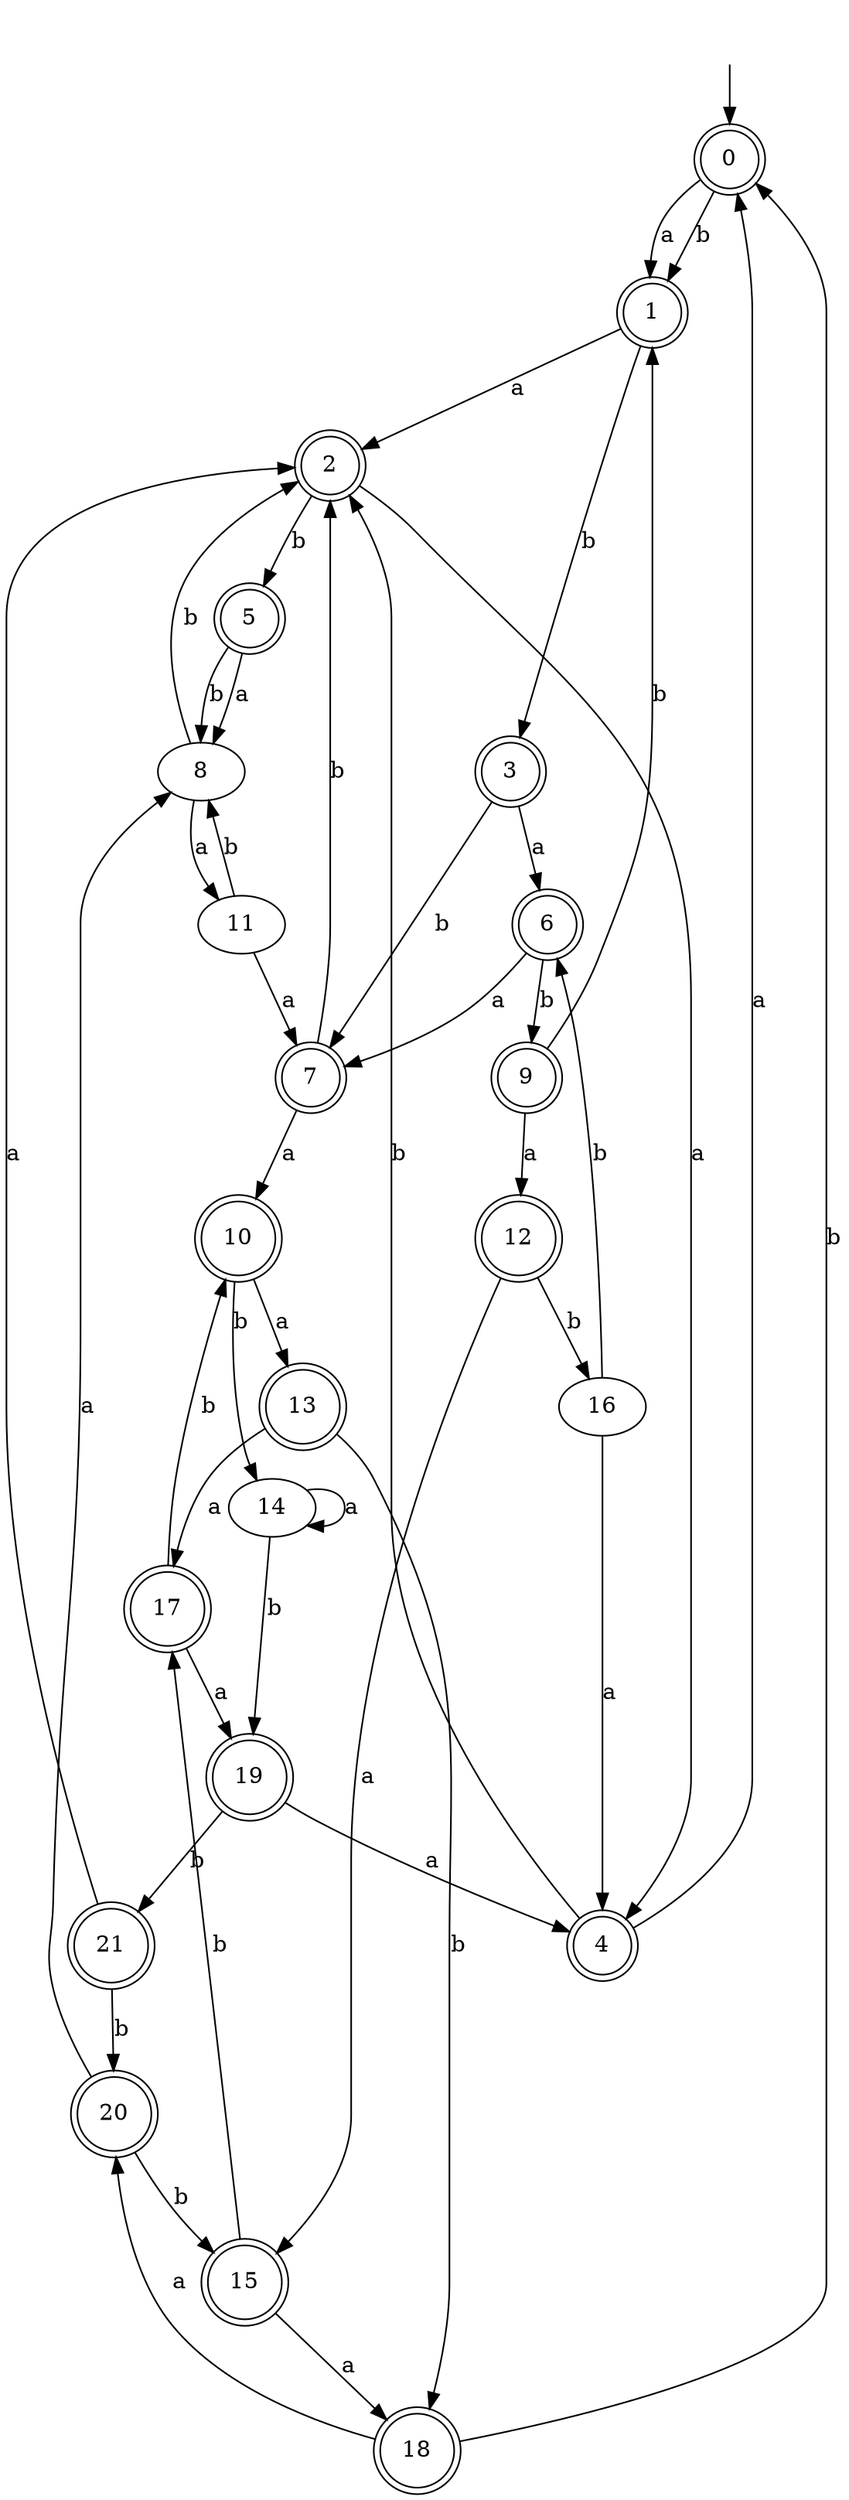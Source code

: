 digraph RandomDFA {
  __start0 [label="", shape=none];
  __start0 -> 0 [label=""];
  0 [shape=circle] [shape=doublecircle]
  0 -> 1 [label="a"]
  0 -> 1 [label="b"]
  1 [shape=doublecircle]
  1 -> 2 [label="a"]
  1 -> 3 [label="b"]
  2 [shape=doublecircle]
  2 -> 4 [label="a"]
  2 -> 5 [label="b"]
  3 [shape=doublecircle]
  3 -> 6 [label="a"]
  3 -> 7 [label="b"]
  4 [shape=doublecircle]
  4 -> 0 [label="a"]
  4 -> 2 [label="b"]
  5 [shape=doublecircle]
  5 -> 8 [label="a"]
  5 -> 8 [label="b"]
  6 [shape=doublecircle]
  6 -> 7 [label="a"]
  6 -> 9 [label="b"]
  7 [shape=doublecircle]
  7 -> 10 [label="a"]
  7 -> 2 [label="b"]
  8
  8 -> 11 [label="a"]
  8 -> 2 [label="b"]
  9 [shape=doublecircle]
  9 -> 12 [label="a"]
  9 -> 1 [label="b"]
  10 [shape=doublecircle]
  10 -> 13 [label="a"]
  10 -> 14 [label="b"]
  11
  11 -> 7 [label="a"]
  11 -> 8 [label="b"]
  12 [shape=doublecircle]
  12 -> 15 [label="a"]
  12 -> 16 [label="b"]
  13 [shape=doublecircle]
  13 -> 17 [label="a"]
  13 -> 18 [label="b"]
  14
  14 -> 14 [label="a"]
  14 -> 19 [label="b"]
  15 [shape=doublecircle]
  15 -> 18 [label="a"]
  15 -> 17 [label="b"]
  16
  16 -> 4 [label="a"]
  16 -> 6 [label="b"]
  17 [shape=doublecircle]
  17 -> 19 [label="a"]
  17 -> 10 [label="b"]
  18 [shape=doublecircle]
  18 -> 20 [label="a"]
  18 -> 0 [label="b"]
  19 [shape=doublecircle]
  19 -> 4 [label="a"]
  19 -> 21 [label="b"]
  20 [shape=doublecircle]
  20 -> 8 [label="a"]
  20 -> 15 [label="b"]
  21 [shape=doublecircle]
  21 -> 2 [label="a"]
  21 -> 20 [label="b"]
}
